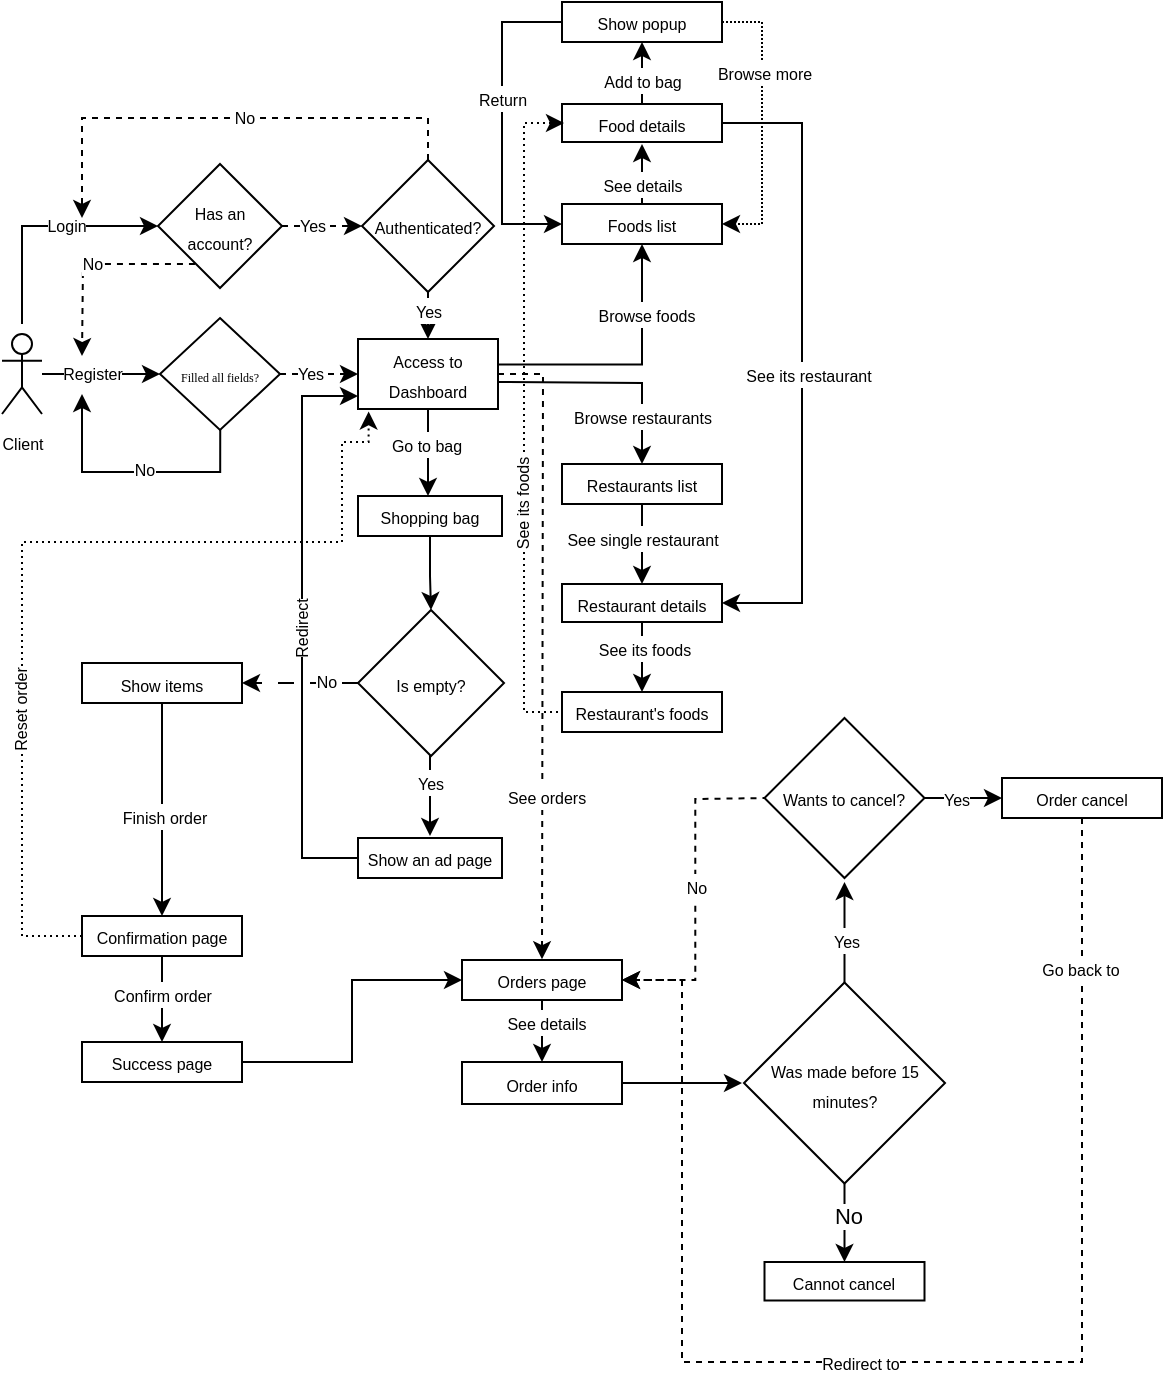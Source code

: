 <mxfile version="21.6.9" type="device">
  <diagram id="C5RBs43oDa-KdzZeNtuy" name="Page-1">
    <mxGraphModel dx="2200" dy="1195" grid="1" gridSize="10" guides="1" tooltips="1" connect="1" arrows="1" fold="1" page="1" pageScale="1" pageWidth="1654" pageHeight="2336" math="0" shadow="0">
      <root>
        <mxCell id="WIyWlLk6GJQsqaUBKTNV-0" />
        <mxCell id="WIyWlLk6GJQsqaUBKTNV-1" parent="WIyWlLk6GJQsqaUBKTNV-0" />
        <mxCell id="tBg5-roO9_HfbCfvBQ6j-5" style="edgeStyle=orthogonalEdgeStyle;rounded=0;orthogonalLoop=1;jettySize=auto;html=1;entryX=0;entryY=0.5;entryDx=0;entryDy=0;" edge="1" parent="WIyWlLk6GJQsqaUBKTNV-1" source="tBg5-roO9_HfbCfvBQ6j-0" target="tBg5-roO9_HfbCfvBQ6j-4">
          <mxGeometry relative="1" as="geometry" />
        </mxCell>
        <mxCell id="tBg5-roO9_HfbCfvBQ6j-6" value="&lt;font style=&quot;font-size: 8px;&quot;&gt;Register&lt;/font&gt;" style="edgeLabel;html=1;align=center;verticalAlign=middle;resizable=0;points=[];" vertex="1" connectable="0" parent="tBg5-roO9_HfbCfvBQ6j-5">
          <mxGeometry x="-0.446" y="3" relative="1" as="geometry">
            <mxPoint x="8" y="2" as="offset" />
          </mxGeometry>
        </mxCell>
        <mxCell id="tBg5-roO9_HfbCfvBQ6j-20" style="edgeStyle=orthogonalEdgeStyle;rounded=0;orthogonalLoop=1;jettySize=auto;html=1;entryX=0;entryY=0.5;entryDx=0;entryDy=0;" edge="1" parent="WIyWlLk6GJQsqaUBKTNV-1" target="tBg5-roO9_HfbCfvBQ6j-19">
          <mxGeometry relative="1" as="geometry">
            <mxPoint x="280" y="351" as="sourcePoint" />
            <Array as="points">
              <mxPoint x="280" y="302" />
            </Array>
          </mxGeometry>
        </mxCell>
        <mxCell id="tBg5-roO9_HfbCfvBQ6j-21" value="&lt;font style=&quot;font-size: 8px;&quot;&gt;Login&lt;/font&gt;" style="edgeLabel;html=1;align=center;verticalAlign=middle;resizable=0;points=[];" vertex="1" connectable="0" parent="tBg5-roO9_HfbCfvBQ6j-20">
          <mxGeometry x="0.027" y="1" relative="1" as="geometry">
            <mxPoint x="11" as="offset" />
          </mxGeometry>
        </mxCell>
        <mxCell id="tBg5-roO9_HfbCfvBQ6j-0" value="&lt;font style=&quot;font-size: 8px;&quot;&gt;Client&lt;/font&gt;" style="shape=umlActor;verticalLabelPosition=bottom;verticalAlign=top;html=1;outlineConnect=0;" vertex="1" parent="WIyWlLk6GJQsqaUBKTNV-1">
          <mxGeometry x="270" y="356" width="20" height="40" as="geometry" />
        </mxCell>
        <mxCell id="tBg5-roO9_HfbCfvBQ6j-8" style="edgeStyle=orthogonalEdgeStyle;rounded=0;orthogonalLoop=1;jettySize=auto;html=1;exitX=0.402;exitY=0.992;exitDx=0;exitDy=0;exitPerimeter=0;" edge="1" parent="WIyWlLk6GJQsqaUBKTNV-1">
          <mxGeometry relative="1" as="geometry">
            <mxPoint x="310" y="386" as="targetPoint" />
            <mxPoint x="379.12" y="403.552" as="sourcePoint" />
            <Array as="points">
              <mxPoint x="379" y="425" />
              <mxPoint x="310" y="425" />
              <mxPoint x="310" y="386" />
            </Array>
          </mxGeometry>
        </mxCell>
        <mxCell id="tBg5-roO9_HfbCfvBQ6j-11" value="&lt;font style=&quot;font-size: 8px;&quot;&gt;No&lt;/font&gt;" style="edgeLabel;html=1;align=center;verticalAlign=middle;resizable=0;points=[];" vertex="1" connectable="0" parent="tBg5-roO9_HfbCfvBQ6j-8">
          <mxGeometry x="0.037" y="1" relative="1" as="geometry">
            <mxPoint x="7" y="-3" as="offset" />
          </mxGeometry>
        </mxCell>
        <mxCell id="tBg5-roO9_HfbCfvBQ6j-15" style="edgeStyle=orthogonalEdgeStyle;rounded=0;orthogonalLoop=1;jettySize=auto;html=1;exitX=1;exitY=0.5;exitDx=0;exitDy=0;entryX=0;entryY=0.5;entryDx=0;entryDy=0;dashed=1;" edge="1" parent="WIyWlLk6GJQsqaUBKTNV-1" source="tBg5-roO9_HfbCfvBQ6j-4" target="tBg5-roO9_HfbCfvBQ6j-31">
          <mxGeometry relative="1" as="geometry">
            <mxPoint x="442" y="376.5" as="targetPoint" />
          </mxGeometry>
        </mxCell>
        <mxCell id="tBg5-roO9_HfbCfvBQ6j-17" value="&lt;font style=&quot;font-size: 8px;&quot;&gt;Yes&lt;/font&gt;" style="edgeLabel;html=1;align=center;verticalAlign=middle;resizable=0;points=[];" vertex="1" connectable="0" parent="tBg5-roO9_HfbCfvBQ6j-15">
          <mxGeometry x="-0.255" y="1" relative="1" as="geometry">
            <mxPoint as="offset" />
          </mxGeometry>
        </mxCell>
        <mxCell id="tBg5-roO9_HfbCfvBQ6j-4" value="&lt;span style=&quot;font-size: 6px;&quot;&gt;&lt;font face=&quot;Tahoma&quot;&gt;Filled all fields?&lt;br&gt;&lt;/font&gt;&lt;/span&gt;" style="rhombus;whiteSpace=wrap;html=1;" vertex="1" parent="WIyWlLk6GJQsqaUBKTNV-1">
          <mxGeometry x="349" y="348" width="60" height="56" as="geometry" />
        </mxCell>
        <mxCell id="tBg5-roO9_HfbCfvBQ6j-22" style="edgeStyle=orthogonalEdgeStyle;rounded=0;orthogonalLoop=1;jettySize=auto;html=1;exitX=0.298;exitY=0.807;exitDx=0;exitDy=0;exitPerimeter=0;dashed=1;" edge="1" parent="WIyWlLk6GJQsqaUBKTNV-1" source="tBg5-roO9_HfbCfvBQ6j-19">
          <mxGeometry relative="1" as="geometry">
            <mxPoint x="310" y="367" as="targetPoint" />
          </mxGeometry>
        </mxCell>
        <mxCell id="tBg5-roO9_HfbCfvBQ6j-25" value="&lt;font style=&quot;font-size: 8px;&quot;&gt;No&lt;/font&gt;" style="edgeLabel;html=1;align=center;verticalAlign=middle;resizable=0;points=[];" vertex="1" connectable="0" parent="tBg5-roO9_HfbCfvBQ6j-22">
          <mxGeometry x="0.009" y="-1" relative="1" as="geometry">
            <mxPoint as="offset" />
          </mxGeometry>
        </mxCell>
        <mxCell id="tBg5-roO9_HfbCfvBQ6j-26" style="edgeStyle=orthogonalEdgeStyle;rounded=0;orthogonalLoop=1;jettySize=auto;html=1;dashed=1;" edge="1" parent="WIyWlLk6GJQsqaUBKTNV-1" source="tBg5-roO9_HfbCfvBQ6j-19">
          <mxGeometry relative="1" as="geometry">
            <mxPoint x="450" y="302" as="targetPoint" />
          </mxGeometry>
        </mxCell>
        <mxCell id="tBg5-roO9_HfbCfvBQ6j-27" value="&lt;font style=&quot;font-size: 8px;&quot;&gt;Yes&lt;/font&gt;" style="edgeLabel;html=1;align=center;verticalAlign=middle;resizable=0;points=[];" vertex="1" connectable="0" parent="tBg5-roO9_HfbCfvBQ6j-26">
          <mxGeometry x="-0.238" relative="1" as="geometry">
            <mxPoint x="-1" y="-1" as="offset" />
          </mxGeometry>
        </mxCell>
        <mxCell id="tBg5-roO9_HfbCfvBQ6j-19" value="&lt;font style=&quot;font-size: 8px;&quot;&gt;Has an&lt;br&gt;account?&lt;/font&gt;" style="rhombus;whiteSpace=wrap;html=1;" vertex="1" parent="WIyWlLk6GJQsqaUBKTNV-1">
          <mxGeometry x="348" y="271" width="62" height="62" as="geometry" />
        </mxCell>
        <mxCell id="tBg5-roO9_HfbCfvBQ6j-29" style="edgeStyle=orthogonalEdgeStyle;rounded=0;orthogonalLoop=1;jettySize=auto;html=1;exitX=0.5;exitY=0;exitDx=0;exitDy=0;dashed=1;" edge="1" parent="WIyWlLk6GJQsqaUBKTNV-1" source="tBg5-roO9_HfbCfvBQ6j-28">
          <mxGeometry relative="1" as="geometry">
            <mxPoint x="310" y="298" as="targetPoint" />
            <mxPoint x="483" y="266" as="sourcePoint" />
            <Array as="points">
              <mxPoint x="483" y="248" />
              <mxPoint x="310" y="248" />
            </Array>
          </mxGeometry>
        </mxCell>
        <mxCell id="tBg5-roO9_HfbCfvBQ6j-30" value="&lt;font style=&quot;font-size: 8px;&quot;&gt;No&lt;/font&gt;" style="edgeLabel;html=1;align=center;verticalAlign=middle;resizable=0;points=[];" vertex="1" connectable="0" parent="tBg5-roO9_HfbCfvBQ6j-29">
          <mxGeometry x="-0.07" y="-1" relative="1" as="geometry">
            <mxPoint as="offset" />
          </mxGeometry>
        </mxCell>
        <mxCell id="tBg5-roO9_HfbCfvBQ6j-32" style="edgeStyle=orthogonalEdgeStyle;rounded=0;orthogonalLoop=1;jettySize=auto;html=1;entryX=0.5;entryY=0;entryDx=0;entryDy=0;" edge="1" parent="WIyWlLk6GJQsqaUBKTNV-1" source="tBg5-roO9_HfbCfvBQ6j-28" target="tBg5-roO9_HfbCfvBQ6j-31">
          <mxGeometry relative="1" as="geometry" />
        </mxCell>
        <mxCell id="tBg5-roO9_HfbCfvBQ6j-33" value="&lt;font style=&quot;font-size: 8px;&quot;&gt;Yes&lt;/font&gt;" style="edgeLabel;html=1;align=center;verticalAlign=middle;resizable=0;points=[];" vertex="1" connectable="0" parent="tBg5-roO9_HfbCfvBQ6j-32">
          <mxGeometry x="0.429" y="-3" relative="1" as="geometry">
            <mxPoint x="3" y="1" as="offset" />
          </mxGeometry>
        </mxCell>
        <mxCell id="tBg5-roO9_HfbCfvBQ6j-28" value="&lt;font style=&quot;font-size: 8px;&quot;&gt;Authenticated?&lt;/font&gt;" style="rhombus;whiteSpace=wrap;html=1;" vertex="1" parent="WIyWlLk6GJQsqaUBKTNV-1">
          <mxGeometry x="450" y="269" width="66" height="66" as="geometry" />
        </mxCell>
        <mxCell id="tBg5-roO9_HfbCfvBQ6j-36" style="edgeStyle=orthogonalEdgeStyle;rounded=0;orthogonalLoop=1;jettySize=auto;html=1;exitX=1;exitY=0.25;exitDx=0;exitDy=0;entryX=0.5;entryY=1;entryDx=0;entryDy=0;" edge="1" parent="WIyWlLk6GJQsqaUBKTNV-1" target="tBg5-roO9_HfbCfvBQ6j-40">
          <mxGeometry relative="1" as="geometry">
            <mxPoint x="590.0" y="319" as="targetPoint" />
            <mxPoint x="518" y="371.25" as="sourcePoint" />
            <Array as="points">
              <mxPoint x="590" y="371" />
            </Array>
          </mxGeometry>
        </mxCell>
        <mxCell id="tBg5-roO9_HfbCfvBQ6j-39" value="&lt;font style=&quot;font-size: 8px;&quot;&gt;Browse foods&lt;/font&gt;" style="edgeLabel;html=1;align=center;verticalAlign=middle;resizable=0;points=[];" vertex="1" connectable="0" parent="tBg5-roO9_HfbCfvBQ6j-36">
          <mxGeometry x="-0.534" relative="1" as="geometry">
            <mxPoint x="43" y="-26" as="offset" />
          </mxGeometry>
        </mxCell>
        <mxCell id="tBg5-roO9_HfbCfvBQ6j-42" style="edgeStyle=orthogonalEdgeStyle;rounded=0;orthogonalLoop=1;jettySize=auto;html=1;entryX=0.5;entryY=0;entryDx=0;entryDy=0;" edge="1" parent="WIyWlLk6GJQsqaUBKTNV-1" target="tBg5-roO9_HfbCfvBQ6j-41">
          <mxGeometry relative="1" as="geometry">
            <mxPoint x="518" y="380" as="sourcePoint" />
            <mxPoint x="610" y="401" as="targetPoint" />
          </mxGeometry>
        </mxCell>
        <mxCell id="tBg5-roO9_HfbCfvBQ6j-43" value="&lt;font style=&quot;font-size: 8px;&quot;&gt;Browse restaurants&lt;/font&gt;" style="edgeLabel;html=1;align=center;verticalAlign=middle;resizable=0;points=[];" vertex="1" connectable="0" parent="tBg5-roO9_HfbCfvBQ6j-42">
          <mxGeometry x="-0.427" y="-3" relative="1" as="geometry">
            <mxPoint x="40" y="14" as="offset" />
          </mxGeometry>
        </mxCell>
        <mxCell id="tBg5-roO9_HfbCfvBQ6j-65" style="edgeStyle=orthogonalEdgeStyle;rounded=0;orthogonalLoop=1;jettySize=auto;html=1;" edge="1" parent="WIyWlLk6GJQsqaUBKTNV-1" source="tBg5-roO9_HfbCfvBQ6j-31">
          <mxGeometry relative="1" as="geometry">
            <mxPoint x="483" y="437" as="targetPoint" />
          </mxGeometry>
        </mxCell>
        <mxCell id="tBg5-roO9_HfbCfvBQ6j-66" value="&lt;font style=&quot;font-size: 8px;&quot;&gt;Go to bag&lt;/font&gt;" style="edgeLabel;html=1;align=center;verticalAlign=middle;resizable=0;points=[];" vertex="1" connectable="0" parent="tBg5-roO9_HfbCfvBQ6j-65">
          <mxGeometry x="-0.21" y="-1" relative="1" as="geometry">
            <mxPoint as="offset" />
          </mxGeometry>
        </mxCell>
        <mxCell id="tBg5-roO9_HfbCfvBQ6j-84" style="edgeStyle=orthogonalEdgeStyle;rounded=0;orthogonalLoop=1;jettySize=auto;html=1;dashed=1;" edge="1" parent="WIyWlLk6GJQsqaUBKTNV-1" source="tBg5-roO9_HfbCfvBQ6j-31">
          <mxGeometry relative="1" as="geometry">
            <mxPoint x="540" y="668.6" as="targetPoint" />
          </mxGeometry>
        </mxCell>
        <mxCell id="tBg5-roO9_HfbCfvBQ6j-85" value="&lt;font style=&quot;font-size: 8px;&quot;&gt;See orders&lt;/font&gt;" style="edgeLabel;html=1;align=center;verticalAlign=middle;resizable=0;points=[];" vertex="1" connectable="0" parent="tBg5-roO9_HfbCfvBQ6j-84">
          <mxGeometry x="0.482" y="-3" relative="1" as="geometry">
            <mxPoint x="5" as="offset" />
          </mxGeometry>
        </mxCell>
        <mxCell id="tBg5-roO9_HfbCfvBQ6j-31" value="&lt;font style=&quot;font-size: 8px;&quot;&gt;Access to&lt;br&gt;Dashboard&lt;/font&gt;" style="rounded=0;whiteSpace=wrap;html=1;" vertex="1" parent="WIyWlLk6GJQsqaUBKTNV-1">
          <mxGeometry x="448" y="358.5" width="70" height="35" as="geometry" />
        </mxCell>
        <mxCell id="tBg5-roO9_HfbCfvBQ6j-45" style="edgeStyle=orthogonalEdgeStyle;rounded=0;orthogonalLoop=1;jettySize=auto;html=1;" edge="1" parent="WIyWlLk6GJQsqaUBKTNV-1" source="tBg5-roO9_HfbCfvBQ6j-40">
          <mxGeometry relative="1" as="geometry">
            <mxPoint x="590" y="261" as="targetPoint" />
          </mxGeometry>
        </mxCell>
        <mxCell id="tBg5-roO9_HfbCfvBQ6j-46" value="&lt;font style=&quot;font-size: 8px;&quot;&gt;See details&lt;/font&gt;" style="edgeLabel;html=1;align=center;verticalAlign=middle;resizable=0;points=[];" vertex="1" connectable="0" parent="tBg5-roO9_HfbCfvBQ6j-45">
          <mxGeometry x="-0.433" y="1" relative="1" as="geometry">
            <mxPoint x="1" y="-2" as="offset" />
          </mxGeometry>
        </mxCell>
        <mxCell id="tBg5-roO9_HfbCfvBQ6j-40" value="&lt;font style=&quot;font-size: 8px;&quot;&gt;Foods list&lt;/font&gt;" style="rounded=0;whiteSpace=wrap;html=1;" vertex="1" parent="WIyWlLk6GJQsqaUBKTNV-1">
          <mxGeometry x="550" y="291" width="80" height="20" as="geometry" />
        </mxCell>
        <mxCell id="tBg5-roO9_HfbCfvBQ6j-49" style="edgeStyle=orthogonalEdgeStyle;rounded=0;orthogonalLoop=1;jettySize=auto;html=1;entryX=0.5;entryY=0;entryDx=0;entryDy=0;" edge="1" parent="WIyWlLk6GJQsqaUBKTNV-1" source="tBg5-roO9_HfbCfvBQ6j-41" target="tBg5-roO9_HfbCfvBQ6j-48">
          <mxGeometry relative="1" as="geometry" />
        </mxCell>
        <mxCell id="tBg5-roO9_HfbCfvBQ6j-41" value="&lt;font style=&quot;font-size: 8px;&quot;&gt;Restaurants list&lt;/font&gt;" style="rounded=0;whiteSpace=wrap;html=1;" vertex="1" parent="WIyWlLk6GJQsqaUBKTNV-1">
          <mxGeometry x="550" y="421" width="80" height="20" as="geometry" />
        </mxCell>
        <mxCell id="tBg5-roO9_HfbCfvBQ6j-51" style="edgeStyle=orthogonalEdgeStyle;rounded=0;orthogonalLoop=1;jettySize=auto;html=1;entryX=1;entryY=0.5;entryDx=0;entryDy=0;" edge="1" parent="WIyWlLk6GJQsqaUBKTNV-1" source="tBg5-roO9_HfbCfvBQ6j-47" target="tBg5-roO9_HfbCfvBQ6j-48">
          <mxGeometry relative="1" as="geometry">
            <mxPoint x="530" y="491.615" as="targetPoint" />
            <Array as="points">
              <mxPoint x="670" y="251" />
              <mxPoint x="670" y="491" />
            </Array>
          </mxGeometry>
        </mxCell>
        <mxCell id="tBg5-roO9_HfbCfvBQ6j-52" value="&lt;font style=&quot;font-size: 8px;&quot;&gt;See its restaurant&lt;/font&gt;" style="edgeLabel;html=1;align=center;verticalAlign=middle;resizable=0;points=[];" vertex="1" connectable="0" parent="tBg5-roO9_HfbCfvBQ6j-51">
          <mxGeometry x="-0.131" y="3" relative="1" as="geometry">
            <mxPoint y="26" as="offset" />
          </mxGeometry>
        </mxCell>
        <mxCell id="tBg5-roO9_HfbCfvBQ6j-53" style="edgeStyle=orthogonalEdgeStyle;rounded=0;orthogonalLoop=1;jettySize=auto;html=1;" edge="1" parent="WIyWlLk6GJQsqaUBKTNV-1" source="tBg5-roO9_HfbCfvBQ6j-47" target="tBg5-roO9_HfbCfvBQ6j-54">
          <mxGeometry relative="1" as="geometry">
            <mxPoint x="590" y="217" as="targetPoint" />
          </mxGeometry>
        </mxCell>
        <mxCell id="tBg5-roO9_HfbCfvBQ6j-55" value="&lt;font style=&quot;font-size: 8px;&quot;&gt;Add to bag&lt;/font&gt;" style="edgeLabel;html=1;align=center;verticalAlign=middle;resizable=0;points=[];" vertex="1" connectable="0" parent="tBg5-roO9_HfbCfvBQ6j-53">
          <mxGeometry x="-0.63" relative="1" as="geometry">
            <mxPoint y="-3" as="offset" />
          </mxGeometry>
        </mxCell>
        <mxCell id="tBg5-roO9_HfbCfvBQ6j-47" value="&lt;font style=&quot;font-size: 8px;&quot;&gt;Food details&lt;/font&gt;" style="rounded=0;whiteSpace=wrap;html=1;" vertex="1" parent="WIyWlLk6GJQsqaUBKTNV-1">
          <mxGeometry x="550" y="241" width="80" height="19" as="geometry" />
        </mxCell>
        <mxCell id="tBg5-roO9_HfbCfvBQ6j-61" style="edgeStyle=orthogonalEdgeStyle;rounded=0;orthogonalLoop=1;jettySize=auto;html=1;entryX=0.5;entryY=0;entryDx=0;entryDy=0;" edge="1" parent="WIyWlLk6GJQsqaUBKTNV-1" source="tBg5-roO9_HfbCfvBQ6j-48" target="tBg5-roO9_HfbCfvBQ6j-60">
          <mxGeometry relative="1" as="geometry" />
        </mxCell>
        <mxCell id="tBg5-roO9_HfbCfvBQ6j-62" value="&lt;font style=&quot;font-size: 8px;&quot;&gt;See its foods&lt;/font&gt;" style="edgeLabel;html=1;align=center;verticalAlign=middle;resizable=0;points=[];" vertex="1" connectable="0" parent="tBg5-roO9_HfbCfvBQ6j-61">
          <mxGeometry x="-0.448" y="-1" relative="1" as="geometry">
            <mxPoint x="2" as="offset" />
          </mxGeometry>
        </mxCell>
        <mxCell id="tBg5-roO9_HfbCfvBQ6j-48" value="&lt;font style=&quot;font-size: 8px;&quot;&gt;Restaurant details&lt;/font&gt;" style="rounded=0;whiteSpace=wrap;html=1;" vertex="1" parent="WIyWlLk6GJQsqaUBKTNV-1">
          <mxGeometry x="550" y="481" width="80" height="19" as="geometry" />
        </mxCell>
        <mxCell id="tBg5-roO9_HfbCfvBQ6j-50" value="&lt;font style=&quot;font-size: 8px;&quot;&gt;See single restaurant&lt;/font&gt;" style="edgeLabel;html=1;align=center;verticalAlign=middle;resizable=0;points=[];" vertex="1" connectable="0" parent="WIyWlLk6GJQsqaUBKTNV-1">
          <mxGeometry x="595" y="331.003" as="geometry">
            <mxPoint x="-5" y="127" as="offset" />
          </mxGeometry>
        </mxCell>
        <mxCell id="tBg5-roO9_HfbCfvBQ6j-56" style="edgeStyle=orthogonalEdgeStyle;rounded=0;orthogonalLoop=1;jettySize=auto;html=1;entryX=0;entryY=0.5;entryDx=0;entryDy=0;" edge="1" parent="WIyWlLk6GJQsqaUBKTNV-1" source="tBg5-roO9_HfbCfvBQ6j-54" target="tBg5-roO9_HfbCfvBQ6j-40">
          <mxGeometry relative="1" as="geometry">
            <Array as="points">
              <mxPoint x="520" y="200" />
              <mxPoint x="520" y="301" />
            </Array>
          </mxGeometry>
        </mxCell>
        <mxCell id="tBg5-roO9_HfbCfvBQ6j-57" value="&lt;font style=&quot;font-size: 8px;&quot;&gt;Return&lt;/font&gt;" style="edgeLabel;html=1;align=center;verticalAlign=middle;resizable=0;points=[];" vertex="1" connectable="0" parent="tBg5-roO9_HfbCfvBQ6j-56">
          <mxGeometry x="-0.241" y="2" relative="1" as="geometry">
            <mxPoint x="-2" y="7" as="offset" />
          </mxGeometry>
        </mxCell>
        <mxCell id="tBg5-roO9_HfbCfvBQ6j-58" style="edgeStyle=orthogonalEdgeStyle;rounded=0;orthogonalLoop=1;jettySize=auto;html=1;entryX=1;entryY=0.5;entryDx=0;entryDy=0;dashed=1;dashPattern=1 1;" edge="1" parent="WIyWlLk6GJQsqaUBKTNV-1" source="tBg5-roO9_HfbCfvBQ6j-54" target="tBg5-roO9_HfbCfvBQ6j-40">
          <mxGeometry relative="1" as="geometry">
            <Array as="points">
              <mxPoint x="650" y="200" />
              <mxPoint x="650" y="301" />
            </Array>
          </mxGeometry>
        </mxCell>
        <mxCell id="tBg5-roO9_HfbCfvBQ6j-59" value="&lt;font style=&quot;font-size: 8px;&quot;&gt;Browse more&lt;/font&gt;" style="edgeLabel;html=1;align=center;verticalAlign=middle;resizable=0;points=[];" vertex="1" connectable="0" parent="tBg5-roO9_HfbCfvBQ6j-58">
          <mxGeometry x="-0.16" y="-2" relative="1" as="geometry">
            <mxPoint x="3" y="-14" as="offset" />
          </mxGeometry>
        </mxCell>
        <mxCell id="tBg5-roO9_HfbCfvBQ6j-54" value="&lt;font style=&quot;font-size: 8px;&quot;&gt;Show popup&lt;/font&gt;" style="rounded=0;whiteSpace=wrap;html=1;" vertex="1" parent="WIyWlLk6GJQsqaUBKTNV-1">
          <mxGeometry x="550" y="190" width="80" height="20" as="geometry" />
        </mxCell>
        <mxCell id="tBg5-roO9_HfbCfvBQ6j-63" style="edgeStyle=orthogonalEdgeStyle;rounded=0;orthogonalLoop=1;jettySize=auto;html=1;entryX=0;entryY=0.5;entryDx=0;entryDy=0;dashed=1;dashPattern=1 2;" edge="1" parent="WIyWlLk6GJQsqaUBKTNV-1">
          <mxGeometry relative="1" as="geometry">
            <mxPoint x="551" y="545" as="sourcePoint" />
            <mxPoint x="551" y="250.5" as="targetPoint" />
            <Array as="points">
              <mxPoint x="531" y="545" />
              <mxPoint x="531" y="251" />
            </Array>
          </mxGeometry>
        </mxCell>
        <mxCell id="tBg5-roO9_HfbCfvBQ6j-64" value="&lt;font style=&quot;font-size: 8px;&quot;&gt;See its foods&lt;/font&gt;" style="edgeLabel;html=1;align=center;verticalAlign=middle;resizable=0;points=[];rotation=-90;" vertex="1" connectable="0" parent="tBg5-roO9_HfbCfvBQ6j-63">
          <mxGeometry x="-0.15" y="-1" relative="1" as="geometry">
            <mxPoint x="-3" y="18" as="offset" />
          </mxGeometry>
        </mxCell>
        <mxCell id="tBg5-roO9_HfbCfvBQ6j-60" value="&lt;font style=&quot;font-size: 8px;&quot;&gt;Restaurant&#39;s foods&lt;/font&gt;" style="rounded=0;whiteSpace=wrap;html=1;" vertex="1" parent="WIyWlLk6GJQsqaUBKTNV-1">
          <mxGeometry x="550" y="535" width="80" height="20" as="geometry" />
        </mxCell>
        <mxCell id="tBg5-roO9_HfbCfvBQ6j-68" style="edgeStyle=orthogonalEdgeStyle;rounded=0;orthogonalLoop=1;jettySize=auto;html=1;" edge="1" parent="WIyWlLk6GJQsqaUBKTNV-1" source="tBg5-roO9_HfbCfvBQ6j-67" target="tBg5-roO9_HfbCfvBQ6j-69">
          <mxGeometry relative="1" as="geometry">
            <mxPoint x="484" y="507" as="targetPoint" />
          </mxGeometry>
        </mxCell>
        <mxCell id="tBg5-roO9_HfbCfvBQ6j-67" value="&lt;font style=&quot;font-size: 8px;&quot;&gt;Shopping bag&lt;/font&gt;" style="rounded=0;whiteSpace=wrap;html=1;" vertex="1" parent="WIyWlLk6GJQsqaUBKTNV-1">
          <mxGeometry x="448" y="437" width="72" height="20" as="geometry" />
        </mxCell>
        <mxCell id="tBg5-roO9_HfbCfvBQ6j-70" style="edgeStyle=orthogonalEdgeStyle;rounded=0;orthogonalLoop=1;jettySize=auto;html=1;" edge="1" parent="WIyWlLk6GJQsqaUBKTNV-1" source="tBg5-roO9_HfbCfvBQ6j-69">
          <mxGeometry relative="1" as="geometry">
            <mxPoint x="484" y="607" as="targetPoint" />
          </mxGeometry>
        </mxCell>
        <mxCell id="tBg5-roO9_HfbCfvBQ6j-72" value="&lt;font style=&quot;font-size: 8px;&quot;&gt;Yes&lt;/font&gt;" style="edgeLabel;html=1;align=center;verticalAlign=middle;resizable=0;points=[];" vertex="1" connectable="0" parent="tBg5-roO9_HfbCfvBQ6j-70">
          <mxGeometry x="-0.323" y="-2" relative="1" as="geometry">
            <mxPoint x="2" as="offset" />
          </mxGeometry>
        </mxCell>
        <mxCell id="tBg5-roO9_HfbCfvBQ6j-77" style="edgeStyle=orthogonalEdgeStyle;rounded=0;orthogonalLoop=1;jettySize=auto;html=1;dashed=1;dashPattern=8 8;" edge="1" parent="WIyWlLk6GJQsqaUBKTNV-1" source="tBg5-roO9_HfbCfvBQ6j-69">
          <mxGeometry relative="1" as="geometry">
            <mxPoint x="390" y="530.5" as="targetPoint" />
          </mxGeometry>
        </mxCell>
        <mxCell id="tBg5-roO9_HfbCfvBQ6j-78" value="&lt;font style=&quot;font-size: 8px;&quot;&gt;No&lt;/font&gt;" style="edgeLabel;html=1;align=center;verticalAlign=middle;resizable=0;points=[];" vertex="1" connectable="0" parent="tBg5-roO9_HfbCfvBQ6j-77">
          <mxGeometry x="-0.4" relative="1" as="geometry">
            <mxPoint x="1" y="-2" as="offset" />
          </mxGeometry>
        </mxCell>
        <mxCell id="tBg5-roO9_HfbCfvBQ6j-69" value="&lt;font style=&quot;font-size: 8px;&quot;&gt;Is empty?&lt;/font&gt;" style="rhombus;whiteSpace=wrap;html=1;" vertex="1" parent="WIyWlLk6GJQsqaUBKTNV-1">
          <mxGeometry x="448" y="494" width="73" height="73" as="geometry" />
        </mxCell>
        <mxCell id="tBg5-roO9_HfbCfvBQ6j-73" style="edgeStyle=orthogonalEdgeStyle;rounded=0;orthogonalLoop=1;jettySize=auto;html=1;" edge="1" parent="WIyWlLk6GJQsqaUBKTNV-1" source="tBg5-roO9_HfbCfvBQ6j-71">
          <mxGeometry relative="1" as="geometry">
            <mxPoint x="448" y="387" as="targetPoint" />
            <Array as="points">
              <mxPoint x="420" y="618" />
              <mxPoint x="420" y="387" />
              <mxPoint x="448" y="387" />
            </Array>
          </mxGeometry>
        </mxCell>
        <mxCell id="tBg5-roO9_HfbCfvBQ6j-74" value="&lt;font style=&quot;font-size: 8px;&quot;&gt;Redirect&lt;/font&gt;" style="edgeLabel;html=1;align=center;verticalAlign=middle;resizable=0;points=[];rotation=-90;" vertex="1" connectable="0" parent="tBg5-roO9_HfbCfvBQ6j-73">
          <mxGeometry x="0.001" relative="1" as="geometry">
            <mxPoint x="-1" y="1" as="offset" />
          </mxGeometry>
        </mxCell>
        <mxCell id="tBg5-roO9_HfbCfvBQ6j-71" value="&lt;font style=&quot;font-size: 8px;&quot;&gt;Show an ad page&lt;/font&gt;" style="rounded=0;whiteSpace=wrap;html=1;" vertex="1" parent="WIyWlLk6GJQsqaUBKTNV-1">
          <mxGeometry x="448" y="608" width="72" height="20" as="geometry" />
        </mxCell>
        <mxCell id="tBg5-roO9_HfbCfvBQ6j-86" style="edgeStyle=orthogonalEdgeStyle;rounded=0;orthogonalLoop=1;jettySize=auto;html=1;" edge="1" parent="WIyWlLk6GJQsqaUBKTNV-1" source="tBg5-roO9_HfbCfvBQ6j-83">
          <mxGeometry relative="1" as="geometry">
            <mxPoint x="350" y="647" as="targetPoint" />
          </mxGeometry>
        </mxCell>
        <mxCell id="tBg5-roO9_HfbCfvBQ6j-87" value="&lt;font style=&quot;font-size: 8px;&quot;&gt;Finish order&lt;/font&gt;" style="edgeLabel;html=1;align=center;verticalAlign=middle;resizable=0;points=[];" vertex="1" connectable="0" parent="tBg5-roO9_HfbCfvBQ6j-86">
          <mxGeometry x="-0.218" y="1" relative="1" as="geometry">
            <mxPoint y="14" as="offset" />
          </mxGeometry>
        </mxCell>
        <mxCell id="tBg5-roO9_HfbCfvBQ6j-83" value="&lt;font style=&quot;font-size: 8px;&quot;&gt;Show items&lt;/font&gt;" style="rounded=0;whiteSpace=wrap;html=1;" vertex="1" parent="WIyWlLk6GJQsqaUBKTNV-1">
          <mxGeometry x="310" y="520.5" width="80" height="20" as="geometry" />
        </mxCell>
        <mxCell id="tBg5-roO9_HfbCfvBQ6j-89" style="edgeStyle=orthogonalEdgeStyle;rounded=0;orthogonalLoop=1;jettySize=auto;html=1;entryX=0.076;entryY=1.035;entryDx=0;entryDy=0;entryPerimeter=0;dashed=1;dashPattern=1 2;" edge="1" parent="WIyWlLk6GJQsqaUBKTNV-1" source="tBg5-roO9_HfbCfvBQ6j-88" target="tBg5-roO9_HfbCfvBQ6j-31">
          <mxGeometry relative="1" as="geometry">
            <mxPoint x="460.0" y="400" as="targetPoint" />
            <Array as="points">
              <mxPoint x="280" y="657" />
              <mxPoint x="280" y="460" />
              <mxPoint x="440" y="460" />
              <mxPoint x="440" y="410" />
              <mxPoint x="453" y="410" />
            </Array>
          </mxGeometry>
        </mxCell>
        <mxCell id="tBg5-roO9_HfbCfvBQ6j-90" value="&lt;font style=&quot;font-size: 8px;&quot;&gt;Reset order&lt;/font&gt;" style="edgeLabel;html=1;align=center;verticalAlign=middle;resizable=0;points=[];rotation=-90;" vertex="1" connectable="0" parent="tBg5-roO9_HfbCfvBQ6j-89">
          <mxGeometry x="-0.386" y="1" relative="1" as="geometry">
            <mxPoint x="-1" as="offset" />
          </mxGeometry>
        </mxCell>
        <mxCell id="tBg5-roO9_HfbCfvBQ6j-91" style="edgeStyle=orthogonalEdgeStyle;rounded=0;orthogonalLoop=1;jettySize=auto;html=1;" edge="1" parent="WIyWlLk6GJQsqaUBKTNV-1" source="tBg5-roO9_HfbCfvBQ6j-88" target="tBg5-roO9_HfbCfvBQ6j-93">
          <mxGeometry relative="1" as="geometry">
            <mxPoint x="350" y="710" as="targetPoint" />
          </mxGeometry>
        </mxCell>
        <mxCell id="tBg5-roO9_HfbCfvBQ6j-92" value="&lt;font style=&quot;font-size: 8px;&quot;&gt;Confirm order&lt;/font&gt;" style="edgeLabel;html=1;align=center;verticalAlign=middle;resizable=0;points=[];" vertex="1" connectable="0" parent="tBg5-roO9_HfbCfvBQ6j-91">
          <mxGeometry x="-0.145" relative="1" as="geometry">
            <mxPoint as="offset" />
          </mxGeometry>
        </mxCell>
        <mxCell id="tBg5-roO9_HfbCfvBQ6j-88" value="&lt;font style=&quot;font-size: 8px;&quot;&gt;Confirmation page&lt;/font&gt;" style="rounded=0;whiteSpace=wrap;html=1;" vertex="1" parent="WIyWlLk6GJQsqaUBKTNV-1">
          <mxGeometry x="310" y="647" width="80" height="20" as="geometry" />
        </mxCell>
        <mxCell id="tBg5-roO9_HfbCfvBQ6j-96" style="edgeStyle=orthogonalEdgeStyle;rounded=0;orthogonalLoop=1;jettySize=auto;html=1;entryX=0;entryY=0.5;entryDx=0;entryDy=0;" edge="1" parent="WIyWlLk6GJQsqaUBKTNV-1" source="tBg5-roO9_HfbCfvBQ6j-93" target="tBg5-roO9_HfbCfvBQ6j-95">
          <mxGeometry relative="1" as="geometry" />
        </mxCell>
        <mxCell id="tBg5-roO9_HfbCfvBQ6j-93" value="&lt;font style=&quot;font-size: 8px;&quot;&gt;Success page&lt;/font&gt;" style="rounded=0;whiteSpace=wrap;html=1;" vertex="1" parent="WIyWlLk6GJQsqaUBKTNV-1">
          <mxGeometry x="310" y="710" width="80" height="20" as="geometry" />
        </mxCell>
        <mxCell id="tBg5-roO9_HfbCfvBQ6j-99" style="edgeStyle=orthogonalEdgeStyle;rounded=0;orthogonalLoop=1;jettySize=auto;html=1;entryX=0.5;entryY=0;entryDx=0;entryDy=0;" edge="1" parent="WIyWlLk6GJQsqaUBKTNV-1" source="tBg5-roO9_HfbCfvBQ6j-95" target="tBg5-roO9_HfbCfvBQ6j-98">
          <mxGeometry relative="1" as="geometry" />
        </mxCell>
        <mxCell id="tBg5-roO9_HfbCfvBQ6j-100" value="&lt;font style=&quot;font-size: 8px;&quot;&gt;See details&lt;/font&gt;" style="edgeLabel;html=1;align=center;verticalAlign=middle;resizable=0;points=[];" vertex="1" connectable="0" parent="tBg5-roO9_HfbCfvBQ6j-99">
          <mxGeometry x="0.098" y="-2" relative="1" as="geometry">
            <mxPoint y="-2" as="offset" />
          </mxGeometry>
        </mxCell>
        <mxCell id="tBg5-roO9_HfbCfvBQ6j-95" value="&lt;font style=&quot;font-size: 8px;&quot;&gt;Orders page&lt;/font&gt;" style="rounded=0;whiteSpace=wrap;html=1;" vertex="1" parent="WIyWlLk6GJQsqaUBKTNV-1">
          <mxGeometry x="500" y="669" width="80" height="20" as="geometry" />
        </mxCell>
        <mxCell id="tBg5-roO9_HfbCfvBQ6j-101" style="edgeStyle=orthogonalEdgeStyle;rounded=0;orthogonalLoop=1;jettySize=auto;html=1;" edge="1" parent="WIyWlLk6GJQsqaUBKTNV-1" source="tBg5-roO9_HfbCfvBQ6j-98">
          <mxGeometry relative="1" as="geometry">
            <mxPoint x="640" y="730.5" as="targetPoint" />
          </mxGeometry>
        </mxCell>
        <mxCell id="tBg5-roO9_HfbCfvBQ6j-98" value="&lt;font style=&quot;font-size: 8px;&quot;&gt;Order info&lt;/font&gt;" style="rounded=0;whiteSpace=wrap;html=1;" vertex="1" parent="WIyWlLk6GJQsqaUBKTNV-1">
          <mxGeometry x="500" y="720" width="80" height="21" as="geometry" />
        </mxCell>
        <mxCell id="tBg5-roO9_HfbCfvBQ6j-103" style="edgeStyle=orthogonalEdgeStyle;rounded=0;orthogonalLoop=1;jettySize=auto;html=1;" edge="1" parent="WIyWlLk6GJQsqaUBKTNV-1" source="tBg5-roO9_HfbCfvBQ6j-102">
          <mxGeometry relative="1" as="geometry">
            <mxPoint x="691.25" y="630" as="targetPoint" />
          </mxGeometry>
        </mxCell>
        <mxCell id="tBg5-roO9_HfbCfvBQ6j-104" value="&lt;font style=&quot;font-size: 8px;&quot;&gt;Yes&lt;/font&gt;" style="edgeLabel;html=1;align=center;verticalAlign=middle;resizable=0;points=[];" vertex="1" connectable="0" parent="tBg5-roO9_HfbCfvBQ6j-103">
          <mxGeometry x="0.199" relative="1" as="geometry">
            <mxPoint y="8" as="offset" />
          </mxGeometry>
        </mxCell>
        <mxCell id="tBg5-roO9_HfbCfvBQ6j-109" style="edgeStyle=orthogonalEdgeStyle;rounded=0;orthogonalLoop=1;jettySize=auto;html=1;entryX=0.5;entryY=0;entryDx=0;entryDy=0;" edge="1" parent="WIyWlLk6GJQsqaUBKTNV-1" source="tBg5-roO9_HfbCfvBQ6j-102" target="tBg5-roO9_HfbCfvBQ6j-107">
          <mxGeometry relative="1" as="geometry" />
        </mxCell>
        <mxCell id="tBg5-roO9_HfbCfvBQ6j-115" value="No" style="edgeLabel;html=1;align=center;verticalAlign=middle;resizable=0;points=[];" vertex="1" connectable="0" parent="tBg5-roO9_HfbCfvBQ6j-109">
          <mxGeometry x="-0.259" y="2" relative="1" as="geometry">
            <mxPoint x="-1" y="1" as="offset" />
          </mxGeometry>
        </mxCell>
        <mxCell id="tBg5-roO9_HfbCfvBQ6j-102" value="&lt;font style=&quot;font-size: 8px;&quot;&gt;Was made before 15 minutes?&lt;/font&gt;" style="rhombus;whiteSpace=wrap;html=1;" vertex="1" parent="WIyWlLk6GJQsqaUBKTNV-1">
          <mxGeometry x="641" y="680.25" width="100.5" height="100.5" as="geometry" />
        </mxCell>
        <mxCell id="tBg5-roO9_HfbCfvBQ6j-110" style="edgeStyle=orthogonalEdgeStyle;rounded=0;orthogonalLoop=1;jettySize=auto;html=1;" edge="1" parent="WIyWlLk6GJQsqaUBKTNV-1" source="tBg5-roO9_HfbCfvBQ6j-106" target="tBg5-roO9_HfbCfvBQ6j-111">
          <mxGeometry relative="1" as="geometry">
            <mxPoint x="770" y="588" as="targetPoint" />
          </mxGeometry>
        </mxCell>
        <mxCell id="tBg5-roO9_HfbCfvBQ6j-112" value="&lt;font style=&quot;font-size: 8px;&quot;&gt;Yes&lt;/font&gt;" style="edgeLabel;html=1;align=center;verticalAlign=middle;resizable=0;points=[];" vertex="1" connectable="0" parent="tBg5-roO9_HfbCfvBQ6j-110">
          <mxGeometry x="-0.564" relative="1" as="geometry">
            <mxPoint x="6" as="offset" />
          </mxGeometry>
        </mxCell>
        <mxCell id="tBg5-roO9_HfbCfvBQ6j-117" style="edgeStyle=orthogonalEdgeStyle;rounded=0;orthogonalLoop=1;jettySize=auto;html=1;entryX=1;entryY=0.5;entryDx=0;entryDy=0;dashed=1;" edge="1" parent="WIyWlLk6GJQsqaUBKTNV-1" target="tBg5-roO9_HfbCfvBQ6j-95">
          <mxGeometry relative="1" as="geometry">
            <mxPoint x="653.25" y="588" as="sourcePoint" />
            <mxPoint x="582" y="679.0" as="targetPoint" />
          </mxGeometry>
        </mxCell>
        <mxCell id="tBg5-roO9_HfbCfvBQ6j-118" value="&lt;font style=&quot;font-size: 8px;&quot;&gt;No&lt;/font&gt;" style="edgeLabel;html=1;align=center;verticalAlign=middle;resizable=0;points=[];" vertex="1" connectable="0" parent="tBg5-roO9_HfbCfvBQ6j-117">
          <mxGeometry x="-0.025" relative="1" as="geometry">
            <mxPoint as="offset" />
          </mxGeometry>
        </mxCell>
        <mxCell id="tBg5-roO9_HfbCfvBQ6j-106" value="&lt;font style=&quot;font-size: 8px;&quot;&gt;Wants to cancel?&lt;/font&gt;" style="rhombus;whiteSpace=wrap;html=1;" vertex="1" parent="WIyWlLk6GJQsqaUBKTNV-1">
          <mxGeometry x="651.25" y="548" width="80" height="80" as="geometry" />
        </mxCell>
        <mxCell id="tBg5-roO9_HfbCfvBQ6j-107" value="&lt;font style=&quot;font-size: 8px;&quot;&gt;Cannot cancel&lt;/font&gt;" style="rounded=0;whiteSpace=wrap;html=1;" vertex="1" parent="WIyWlLk6GJQsqaUBKTNV-1">
          <mxGeometry x="651.25" y="820" width="80" height="19.25" as="geometry" />
        </mxCell>
        <mxCell id="tBg5-roO9_HfbCfvBQ6j-113" style="edgeStyle=orthogonalEdgeStyle;rounded=0;orthogonalLoop=1;jettySize=auto;html=1;entryX=1;entryY=0.5;entryDx=0;entryDy=0;exitX=0.5;exitY=1;exitDx=0;exitDy=0;dashed=1;" edge="1" parent="WIyWlLk6GJQsqaUBKTNV-1" source="tBg5-roO9_HfbCfvBQ6j-111" target="tBg5-roO9_HfbCfvBQ6j-95">
          <mxGeometry relative="1" as="geometry">
            <mxPoint x="810" y="550" as="sourcePoint" />
            <Array as="points">
              <mxPoint x="810" y="870" />
              <mxPoint x="610" y="870" />
              <mxPoint x="610" y="679" />
            </Array>
          </mxGeometry>
        </mxCell>
        <mxCell id="tBg5-roO9_HfbCfvBQ6j-114" value="&lt;font style=&quot;font-size: 8px;&quot;&gt;Redirect to&lt;/font&gt;" style="edgeLabel;html=1;align=center;verticalAlign=middle;resizable=0;points=[];" vertex="1" connectable="0" parent="tBg5-roO9_HfbCfvBQ6j-113">
          <mxGeometry x="0.106" y="-3" relative="1" as="geometry">
            <mxPoint y="3" as="offset" />
          </mxGeometry>
        </mxCell>
        <mxCell id="tBg5-roO9_HfbCfvBQ6j-119" value="&lt;font style=&quot;font-size: 8px;&quot;&gt;Go back to&lt;/font&gt;" style="edgeLabel;html=1;align=center;verticalAlign=middle;resizable=0;points=[];" vertex="1" connectable="0" parent="tBg5-roO9_HfbCfvBQ6j-113">
          <mxGeometry x="-0.783" y="-1" relative="1" as="geometry">
            <mxPoint as="offset" />
          </mxGeometry>
        </mxCell>
        <mxCell id="tBg5-roO9_HfbCfvBQ6j-111" value="&lt;font style=&quot;font-size: 8px;&quot;&gt;Order cancel&lt;/font&gt;" style="rounded=0;whiteSpace=wrap;html=1;" vertex="1" parent="WIyWlLk6GJQsqaUBKTNV-1">
          <mxGeometry x="770" y="578" width="80" height="20" as="geometry" />
        </mxCell>
      </root>
    </mxGraphModel>
  </diagram>
</mxfile>
